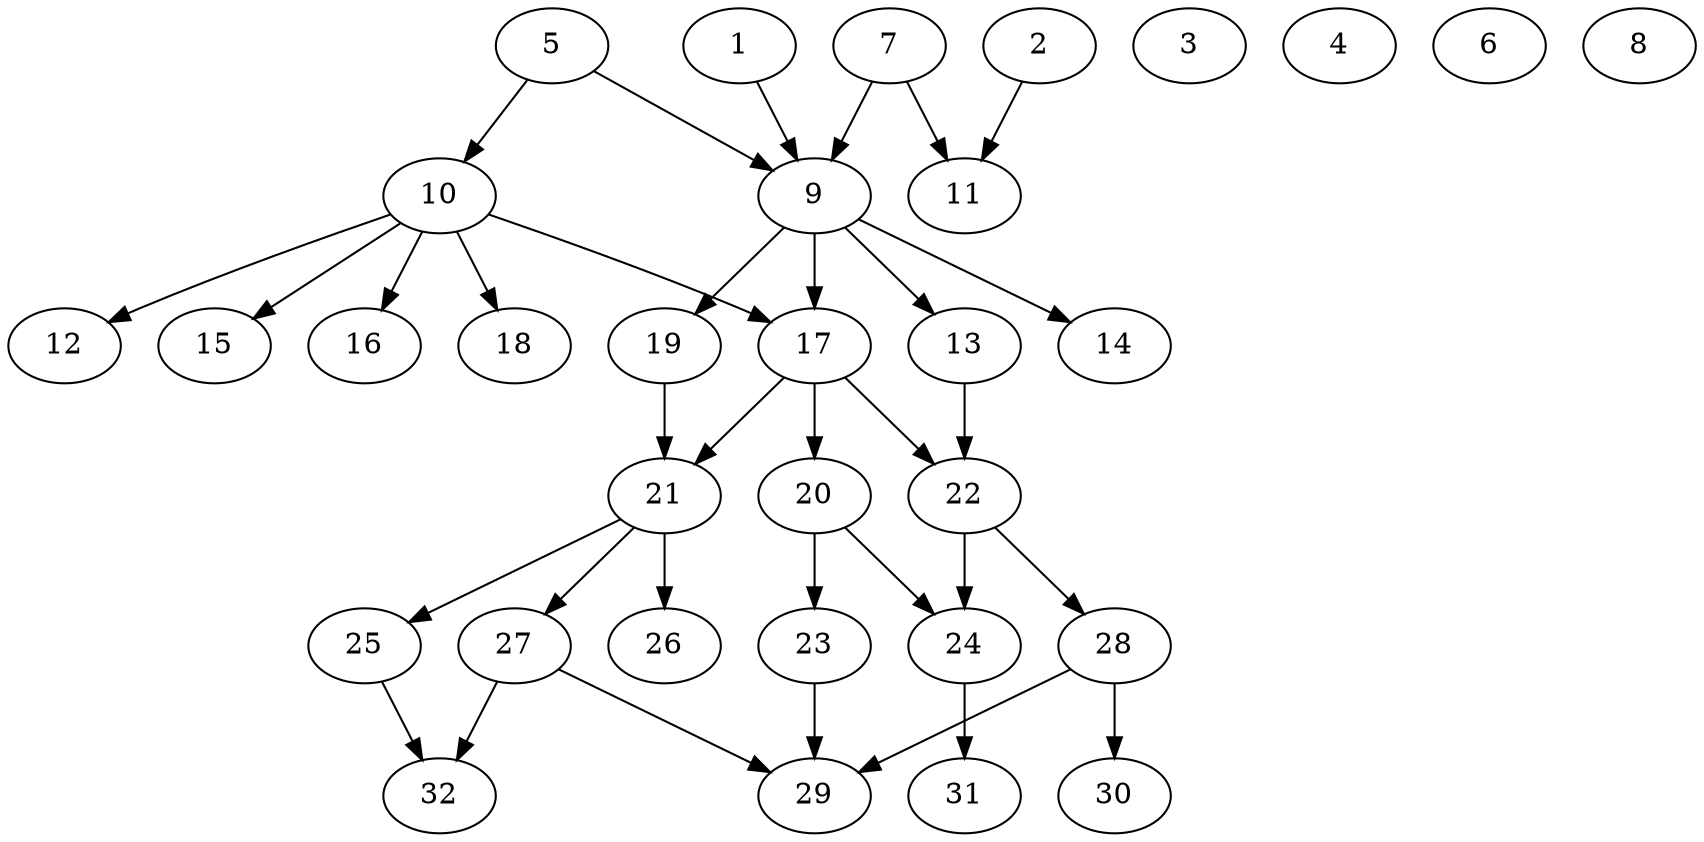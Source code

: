 // DAG (tier=2-normal, mode=data, n=32, ccr=0.408, fat=0.536, density=0.439, regular=0.430, jump=0.147, mindata=2097152, maxdata=16777216)
// DAG automatically generated by daggen at Sun Aug 24 16:33:34 2025
// /home/ermia/Project/Environments/daggen/bin/daggen --dot --ccr 0.408 --fat 0.536 --regular 0.430 --density 0.439 --jump 0.147 --mindata 2097152 --maxdata 16777216 -n 32 
digraph G {
  1 [size="1909478433443520256", alpha="0.17", expect_size="954739216721760128"]
  1 -> 9 [size ="1776865853308928"]
  2 [size="3396863039968903168000", alpha="0.07", expect_size="1698431519984451584000"]
  2 -> 11 [size ="1807765156659200"]
  3 [size="665715484711601569792", alpha="0.00", expect_size="332857742355800784896"]
  4 [size="1665186452733952000000", alpha="0.19", expect_size="832593226366976000000"]
  5 [size="3979164038201344000000", alpha="0.18", expect_size="1989582019100672000000"]
  5 -> 9 [size ="2008867143680000"]
  5 -> 10 [size ="2008867143680000"]
  6 [size="50416053849093728", alpha="0.06", expect_size="25208026924546864"]
  7 [size="6029556899411437568", alpha="0.17", expect_size="3014778449705718784"]
  7 -> 9 [size ="2079578075955200"]
  7 -> 11 [size ="2079578075955200"]
  8 [size="15179894718902304768", alpha="0.18", expect_size="7589947359451152384"]
  9 [size="288257752113268916224", alpha="0.04", expect_size="144128876056634458112"]
  9 -> 13 [size ="349095285751808"]
  9 -> 14 [size ="349095285751808"]
  9 -> 17 [size ="349095285751808"]
  9 -> 19 [size ="349095285751808"]
  10 [size="6532376192989862", alpha="0.18", expect_size="3266188096494931"]
  10 -> 12 [size ="609361311301632"]
  10 -> 15 [size ="609361311301632"]
  10 -> 16 [size ="609361311301632"]
  10 -> 17 [size ="609361311301632"]
  10 -> 18 [size ="609361311301632"]
  11 [size="577846349666971549696", alpha="0.02", expect_size="288923174833485774848"]
  12 [size="1184276366138101727232", alpha="0.10", expect_size="592138183069050863616"]
  13 [size="9250420031488000000", alpha="0.17", expect_size="4625210015744000000"]
  13 -> 22 [size ="35253125120000"]
  14 [size="2198914988122702872576", alpha="0.14", expect_size="1099457494061351436288"]
  15 [size="22486023987549648", alpha="0.09", expect_size="11243011993774824"]
  16 [size="16936154861382800", alpha="0.19", expect_size="8468077430691400"]
  17 [size="874999417554668032", alpha="0.05", expect_size="437499708777334016"]
  17 -> 20 [size ="1452565329870848"]
  17 -> 21 [size ="1452565329870848"]
  17 -> 22 [size ="1452565329870848"]
  18 [size="66224846290733236224", alpha="0.11", expect_size="33112423145366618112"]
  19 [size="2849566195923812352000", alpha="0.08", expect_size="1424783097961906176000"]
  19 -> 21 [size ="1607962145587200"]
  20 [size="1947355689970040832000", alpha="0.14", expect_size="973677844985020416000"]
  20 -> 23 [size ="1247537214259200"]
  20 -> 24 [size ="1247537214259200"]
  21 [size="64697955106546536", alpha="0.16", expect_size="32348977553273268"]
  21 -> 25 [size ="57231647178752"]
  21 -> 26 [size ="57231647178752"]
  21 -> 27 [size ="57231647178752"]
  22 [size="3427138904435785728", alpha="0.05", expect_size="1713569452217892864"]
  22 -> 24 [size ="1566423436492800"]
  22 -> 28 [size ="1566423436492800"]
  23 [size="231233144834821718016", alpha="0.18", expect_size="115616572417410859008"]
  23 -> 29 [size ="301386210213888"]
  24 [size="117048430269187489792", alpha="0.19", expect_size="58524215134593744896"]
  24 -> 31 [size ="191425761247232"]
  25 [size="37208130794127920", alpha="0.05", expect_size="18604065397063960"]
  25 -> 32 [size ="102584362729472"]
  26 [size="1854034650331455946752", alpha="0.10", expect_size="927017325165727973376"]
  27 [size="687866881783813888", alpha="0.02", expect_size="343933440891906944"]
  27 -> 29 [size ="462718377132032"]
  27 -> 32 [size ="462718377132032"]
  28 [size="351024308126758592", alpha="0.04", expect_size="175512154063379296"]
  28 -> 29 [size ="145798713049088"]
  28 -> 30 [size ="145798713049088"]
  29 [size="4223399858071648", alpha="0.19", expect_size="2111699929035824"]
  30 [size="10216278890188374016", alpha="0.06", expect_size="5108139445094187008"]
  31 [size="838839283287588864000", alpha="0.14", expect_size="419419641643794432000"]
  32 [size="3521220649190195986432", alpha="0.20", expect_size="1760610324595097993216"]
}